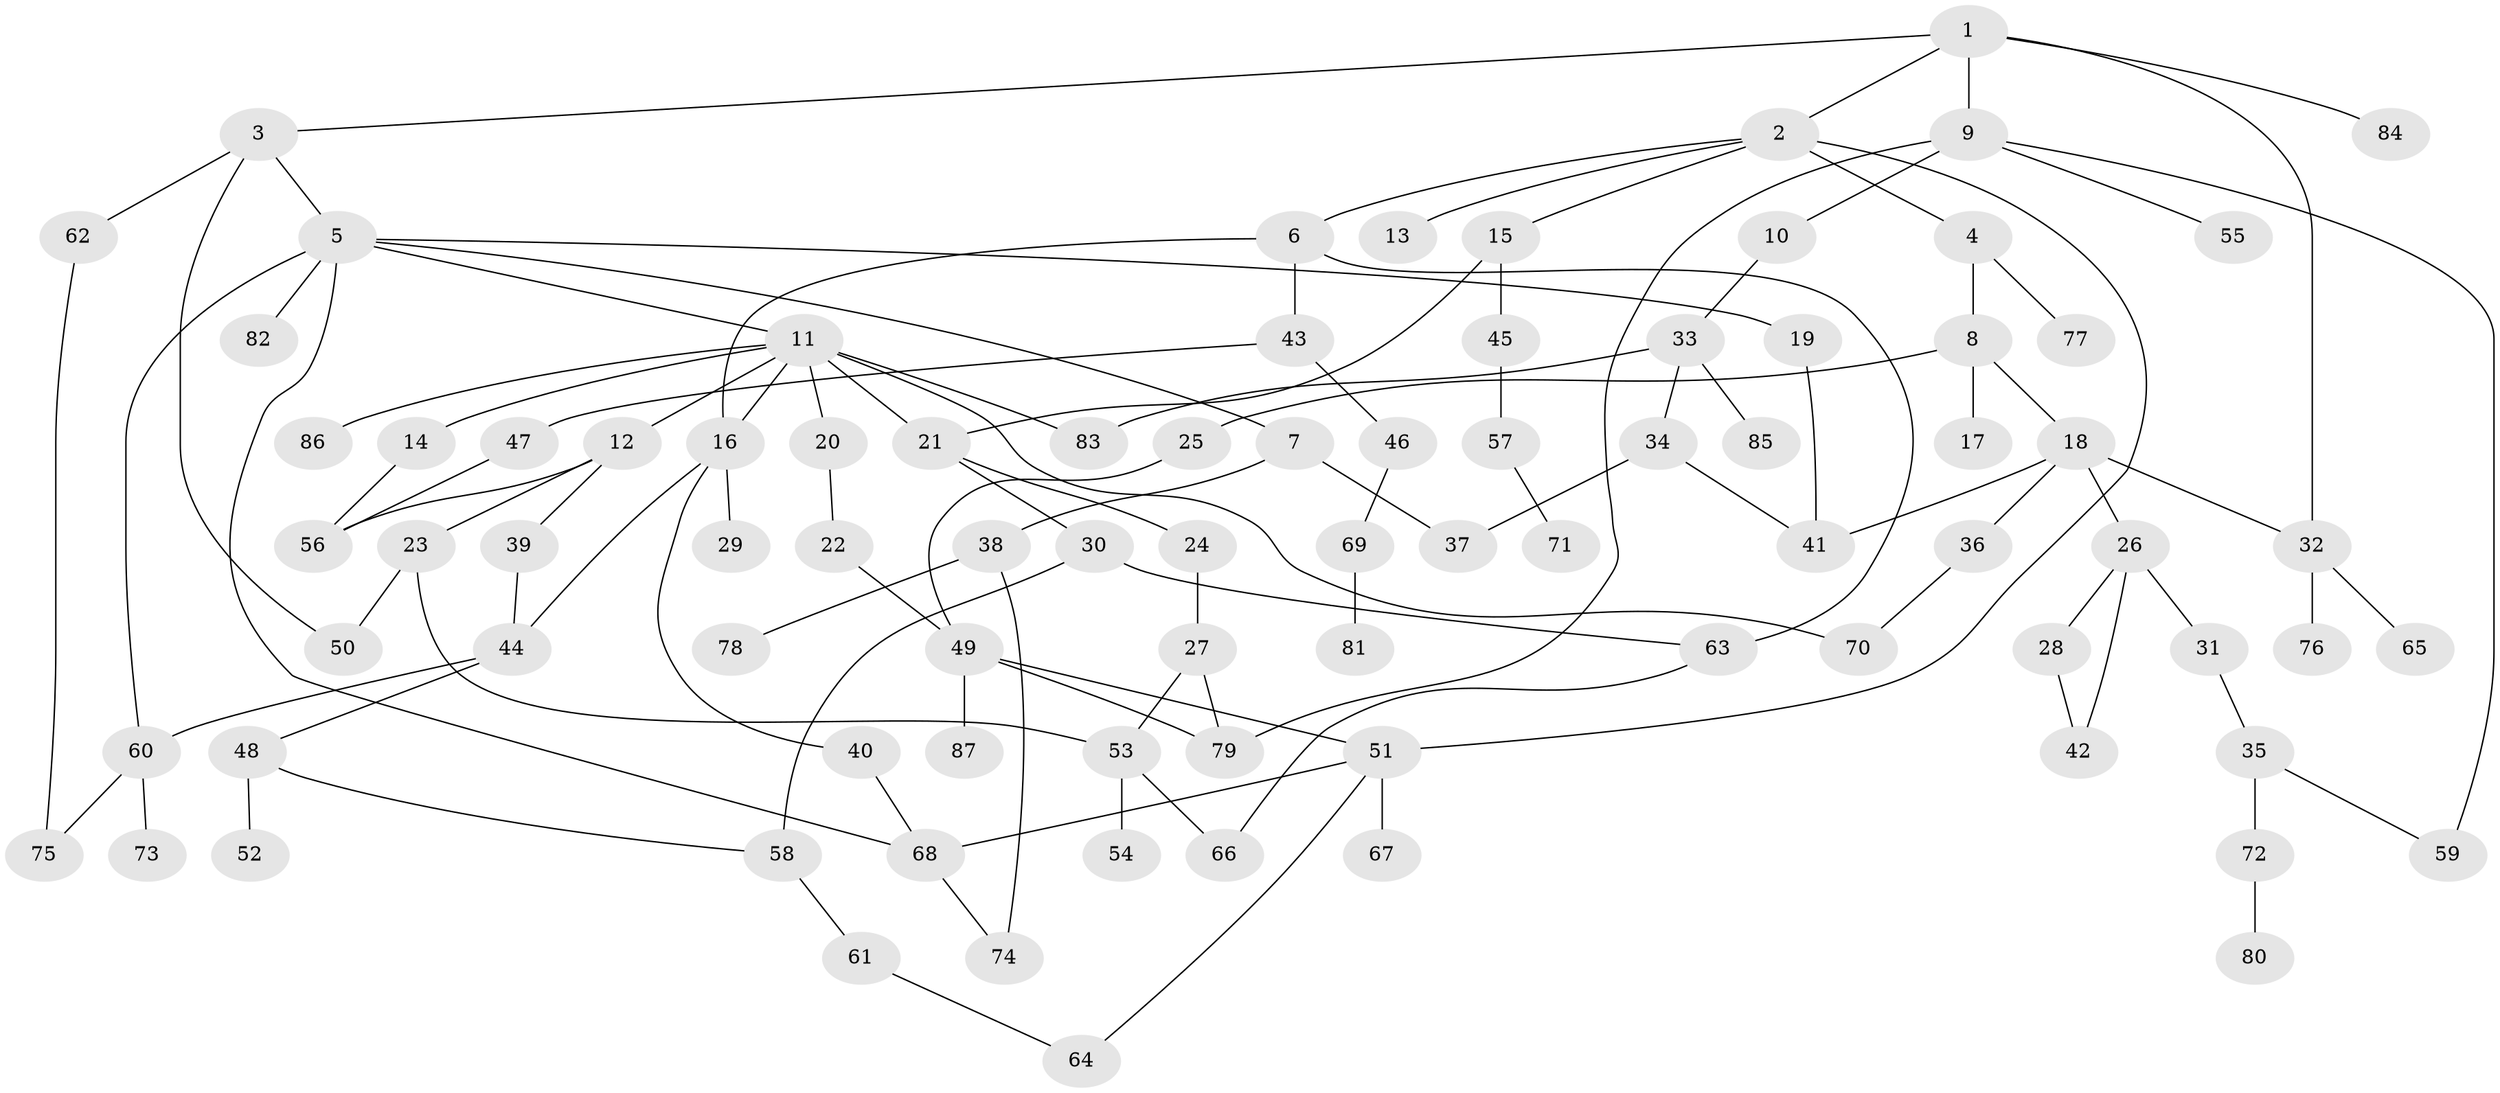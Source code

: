 // coarse degree distribution, {5: 0.11864406779661017, 7: 0.03389830508474576, 4: 0.0847457627118644, 9: 0.03389830508474576, 3: 0.1694915254237288, 6: 0.01694915254237288, 2: 0.2542372881355932, 1: 0.288135593220339}
// Generated by graph-tools (version 1.1) at 2025/23/03/03/25 07:23:31]
// undirected, 87 vertices, 114 edges
graph export_dot {
graph [start="1"]
  node [color=gray90,style=filled];
  1;
  2;
  3;
  4;
  5;
  6;
  7;
  8;
  9;
  10;
  11;
  12;
  13;
  14;
  15;
  16;
  17;
  18;
  19;
  20;
  21;
  22;
  23;
  24;
  25;
  26;
  27;
  28;
  29;
  30;
  31;
  32;
  33;
  34;
  35;
  36;
  37;
  38;
  39;
  40;
  41;
  42;
  43;
  44;
  45;
  46;
  47;
  48;
  49;
  50;
  51;
  52;
  53;
  54;
  55;
  56;
  57;
  58;
  59;
  60;
  61;
  62;
  63;
  64;
  65;
  66;
  67;
  68;
  69;
  70;
  71;
  72;
  73;
  74;
  75;
  76;
  77;
  78;
  79;
  80;
  81;
  82;
  83;
  84;
  85;
  86;
  87;
  1 -- 2;
  1 -- 3;
  1 -- 9;
  1 -- 84;
  1 -- 32;
  2 -- 4;
  2 -- 6;
  2 -- 13;
  2 -- 15;
  2 -- 51;
  3 -- 5;
  3 -- 62;
  3 -- 50;
  4 -- 8;
  4 -- 77;
  5 -- 7;
  5 -- 11;
  5 -- 19;
  5 -- 68;
  5 -- 82;
  5 -- 60;
  6 -- 16;
  6 -- 43;
  6 -- 63;
  7 -- 37;
  7 -- 38;
  8 -- 17;
  8 -- 18;
  8 -- 25;
  9 -- 10;
  9 -- 55;
  9 -- 59;
  9 -- 79;
  10 -- 33;
  11 -- 12;
  11 -- 14;
  11 -- 20;
  11 -- 21;
  11 -- 86;
  11 -- 16;
  11 -- 70;
  11 -- 83;
  12 -- 23;
  12 -- 39;
  12 -- 56;
  14 -- 56;
  15 -- 45;
  15 -- 21;
  16 -- 29;
  16 -- 40;
  16 -- 44;
  18 -- 26;
  18 -- 32;
  18 -- 36;
  18 -- 41;
  19 -- 41;
  20 -- 22;
  21 -- 24;
  21 -- 30;
  22 -- 49;
  23 -- 50;
  23 -- 53;
  24 -- 27;
  25 -- 49;
  26 -- 28;
  26 -- 31;
  26 -- 42;
  27 -- 53;
  27 -- 79;
  28 -- 42;
  30 -- 63;
  30 -- 58;
  31 -- 35;
  32 -- 65;
  32 -- 76;
  33 -- 34;
  33 -- 83;
  33 -- 85;
  34 -- 41;
  34 -- 37;
  35 -- 72;
  35 -- 59;
  36 -- 70;
  38 -- 74;
  38 -- 78;
  39 -- 44;
  40 -- 68;
  43 -- 46;
  43 -- 47;
  44 -- 48;
  44 -- 60;
  45 -- 57;
  46 -- 69;
  47 -- 56;
  48 -- 52;
  48 -- 58;
  49 -- 79;
  49 -- 87;
  49 -- 51;
  51 -- 67;
  51 -- 64;
  51 -- 68;
  53 -- 54;
  53 -- 66;
  57 -- 71;
  58 -- 61;
  60 -- 73;
  60 -- 75;
  61 -- 64;
  62 -- 75;
  63 -- 66;
  68 -- 74;
  69 -- 81;
  72 -- 80;
}
